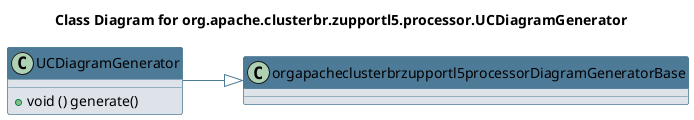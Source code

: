 @startuml 
skinparam class { 
 BackgroundColor #DEE3E9 
 ArrowColor #4D7A97 
 BorderColor #4D7A97 
}
left to right direction 
title Class Diagram for org.apache.clusterbr.zupportl5.processor.UCDiagramGenerator
skinparam titleBackgroundColor White
skinparam classHeaderBackgroundColor #4D7A97 
skinparam stereotypeCBackgroundColor #F8981D 

class UCDiagramGenerator {
 + void () generate()
}
UCDiagramGenerator --|> orgapacheclusterbrzupportl5processorDiagramGeneratorBase
@enduml